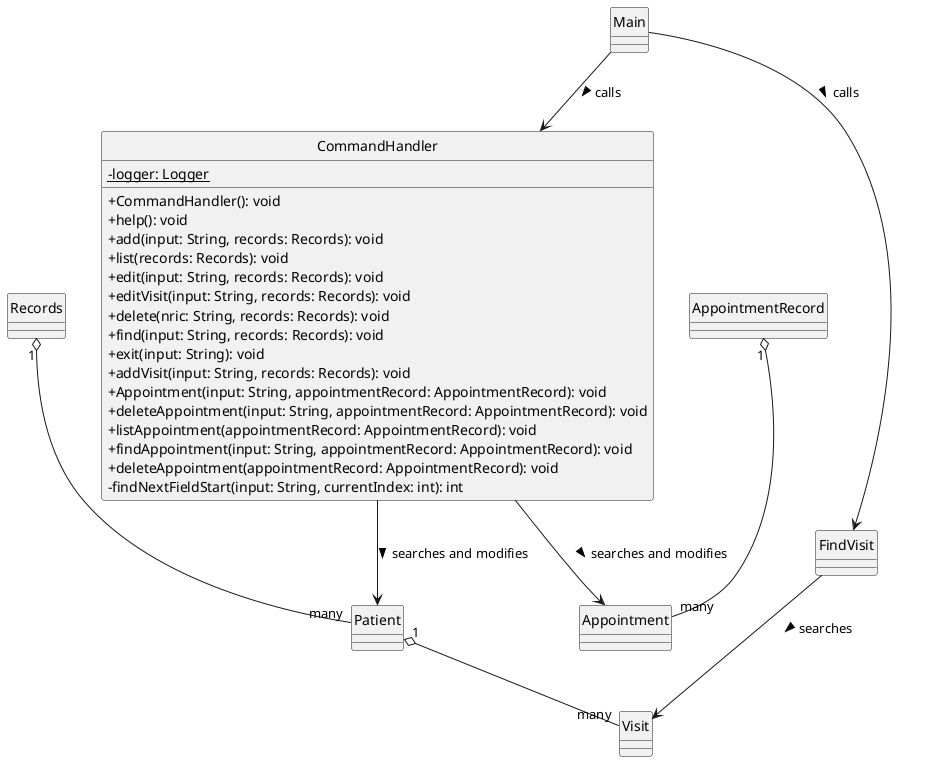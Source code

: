 @startuml
'https://plantuml.com/class-diagram
skinparam classAttributeIconSize 0
hide circle

class CommandHandler {
-{static} logger: Logger
+CommandHandler(): void
+help(): void
+add(input: String, records: Records): void
+list(records: Records): void
+edit(input: String, records: Records): void
+editVisit(input: String, records: Records): void
+delete(nric: String, records: Records): void
+find(input: String, records: Records): void
+exit(input: String): void
+addVisit(input: String, records: Records): void
+Appointment(input: String, appointmentRecord: AppointmentRecord): void
+deleteAppointment(input: String, appointmentRecord: AppointmentRecord): void
+listAppointment(appointmentRecord: AppointmentRecord): void
+findAppointment(input: String, appointmentRecord: AppointmentRecord): void
+deleteAppointment(appointmentRecord: AppointmentRecord): void
-findNextFieldStart(input: String, currentIndex: int): int
}

class Patient {
}

class Visit {
}

class Main {
}

class Records {
}

class AppointmentRecord {
}

CommandHandler --> Appointment : searches and modifies >
AppointmentRecord "1" o-- "many" Appointment
Main --> CommandHandler : calls >
Main --> FindVisit : calls >
CommandHandler --> Patient : searches and modifies >
FindVisit --> Visit : searches >
Records "1" o-- "many" Patient
Patient "1" o-- "many" Visit

@enduml